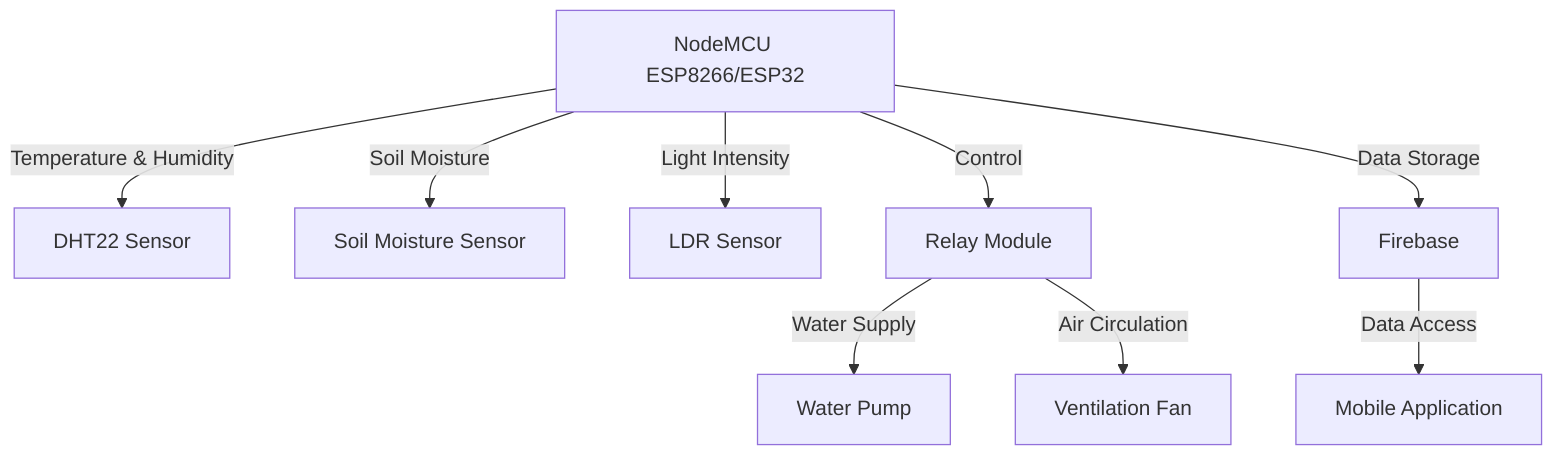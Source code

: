 graph TD
    A[NodeMCU ESP8266/ESP32] -->|Temperature & Humidity| B[DHT22 Sensor]
    A -->|Soil Moisture| C[Soil Moisture Sensor]
    A -->|Light Intensity| D[LDR Sensor]
    A -->|Control| E[Relay Module]
    E -->|Water Supply| F[Water Pump]
    E -->|Air Circulation| G[Ventilation Fan]
    A -->|Data Storage| H[Firebase]
    H -->|Data Access| I[Mobile Application]